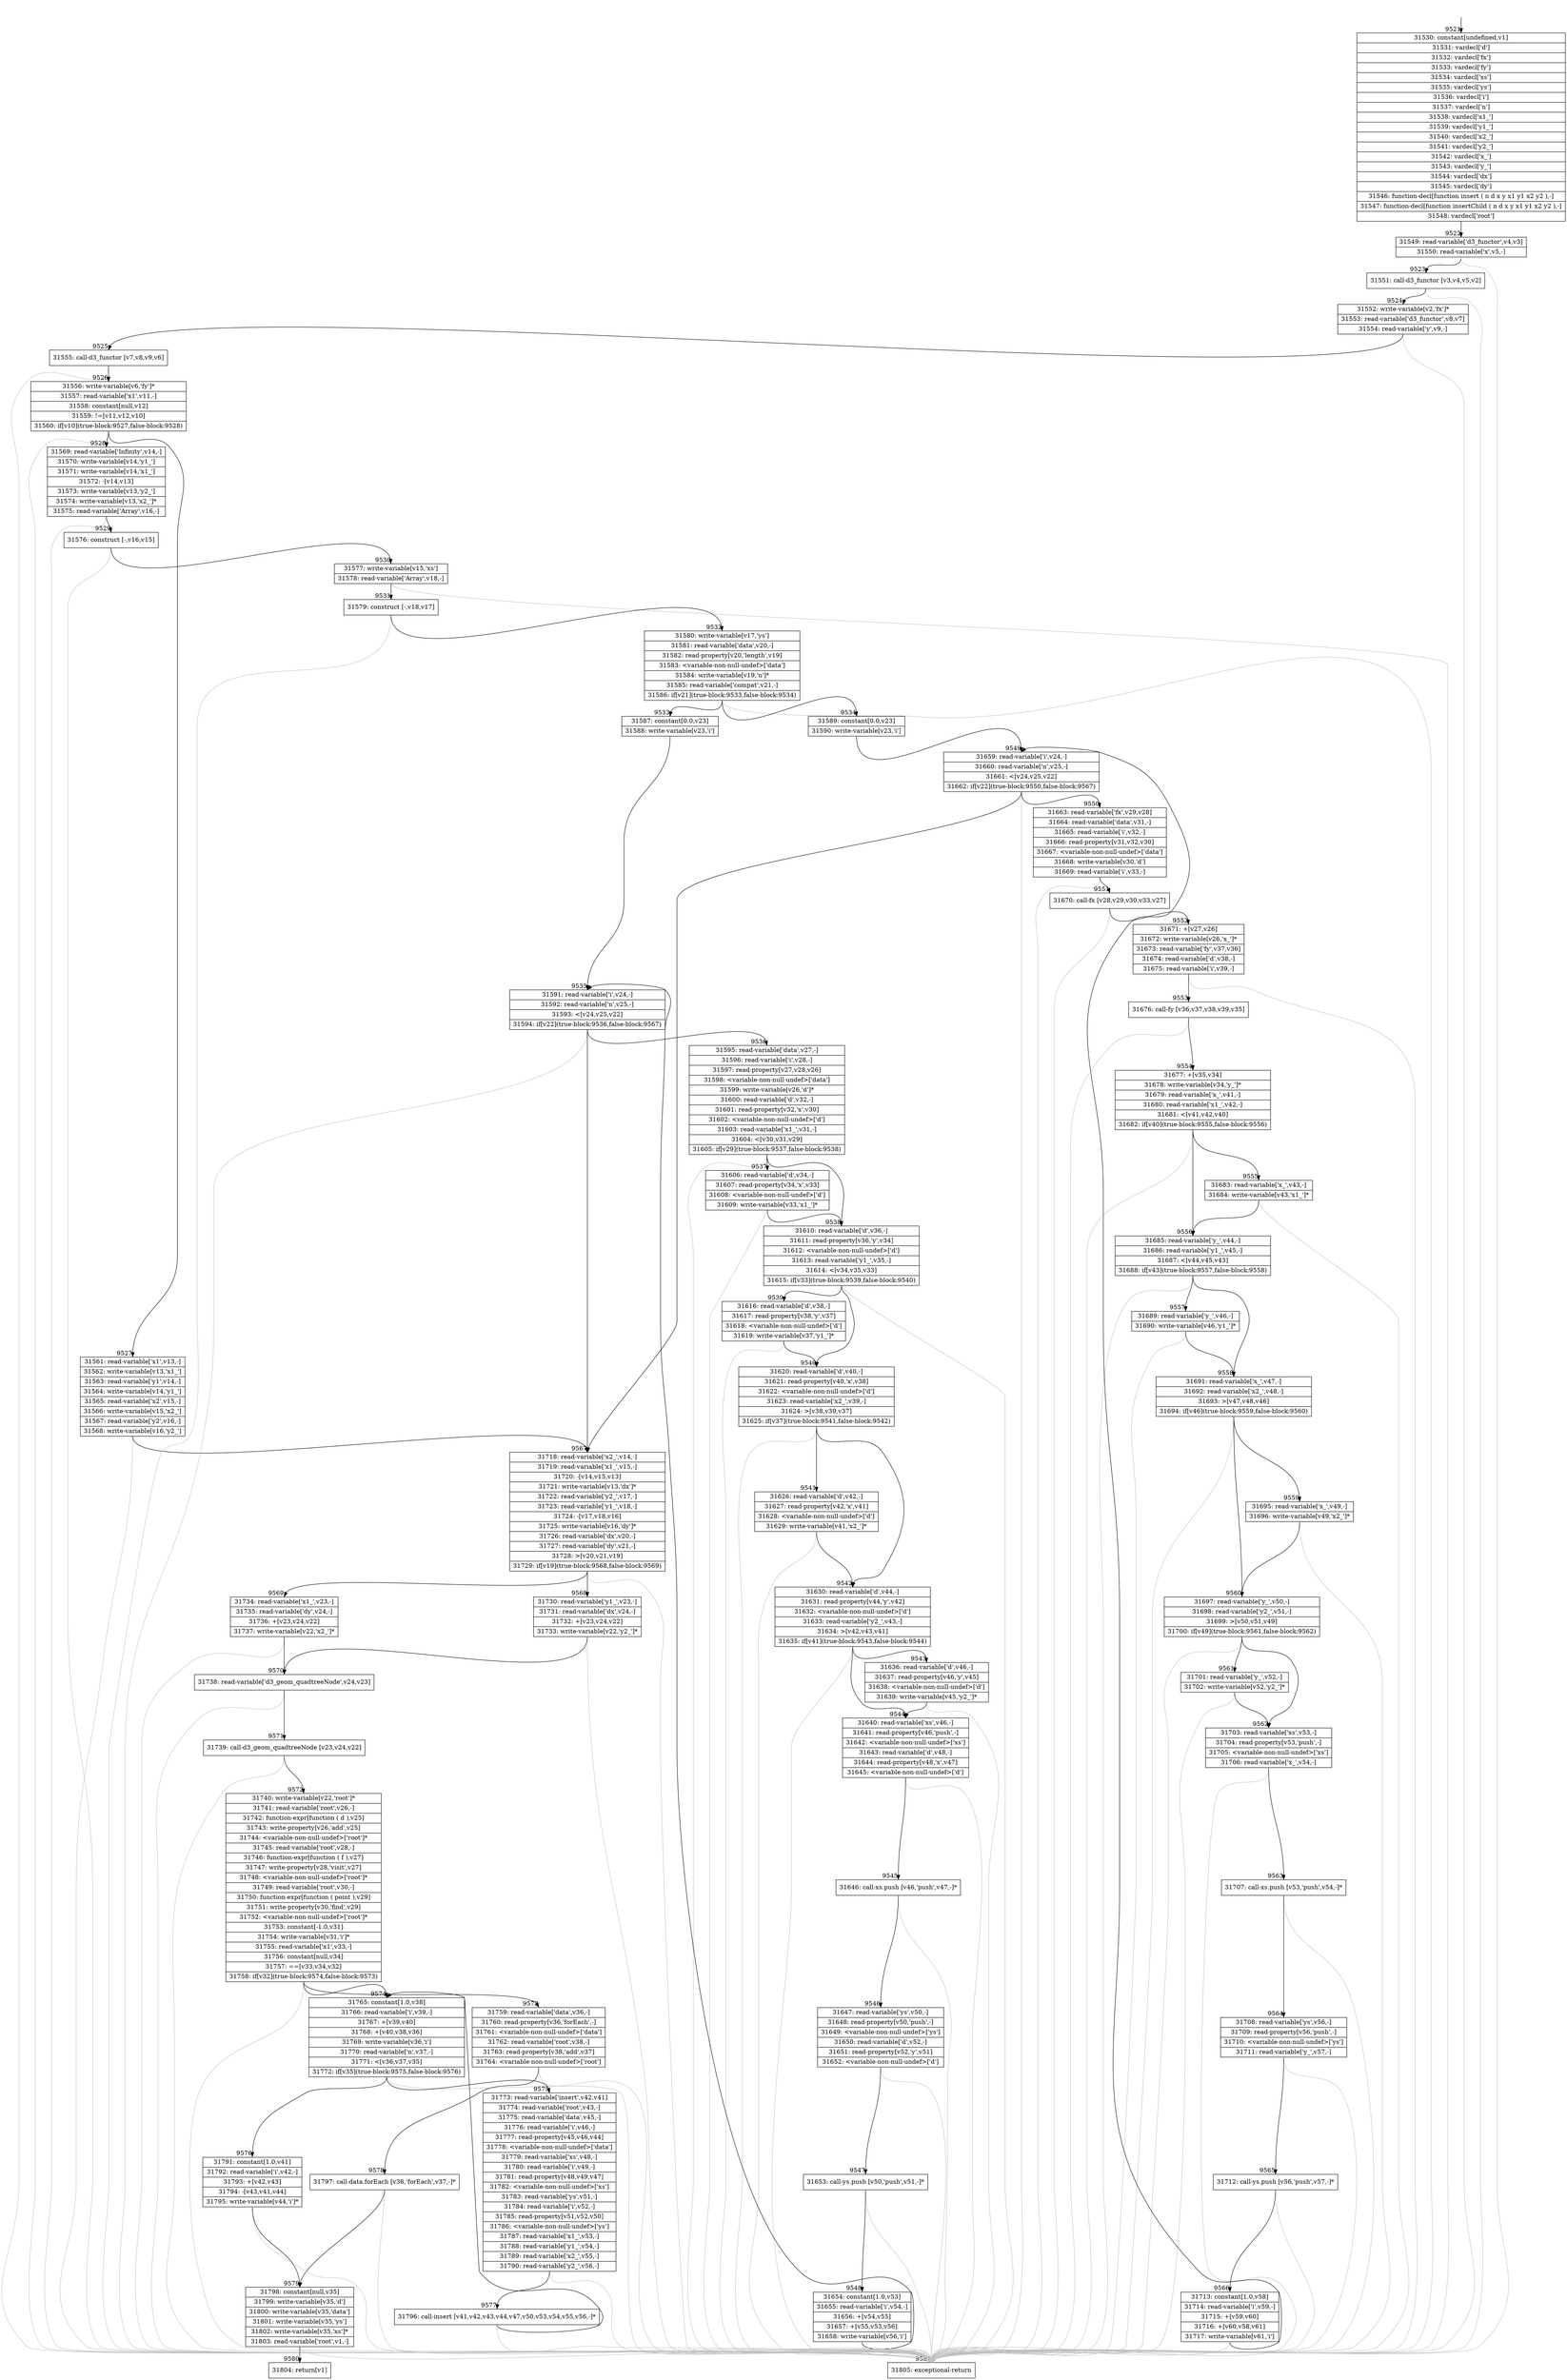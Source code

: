 digraph {
rankdir="TD"
BB_entry871[shape=none,label=""];
BB_entry871 -> BB9521 [tailport=s, headport=n, headlabel="    9521"]
BB9521 [shape=record label="{31530: constant[undefined,v1]|31531: vardecl['d']|31532: vardecl['fx']|31533: vardecl['fy']|31534: vardecl['xs']|31535: vardecl['ys']|31536: vardecl['i']|31537: vardecl['n']|31538: vardecl['x1_']|31539: vardecl['y1_']|31540: vardecl['x2_']|31541: vardecl['y2_']|31542: vardecl['x_']|31543: vardecl['y_']|31544: vardecl['dx']|31545: vardecl['dy']|31546: function-decl[function insert ( n d x y x1 y1 x2 y2 ),-]|31547: function-decl[function insertChild ( n d x y x1 y1 x2 y2 ),-]|31548: vardecl['root']}" ] 
BB9521 -> BB9522 [tailport=s, headport=n, headlabel="      9522"]
BB9522 [shape=record label="{31549: read-variable['d3_functor',v4,v3]|31550: read-variable['x',v5,-]}" ] 
BB9522 -> BB9523 [tailport=s, headport=n, headlabel="      9523"]
BB9522 -> BB9581 [tailport=s, headport=n, color=gray, headlabel="      9581"]
BB9523 [shape=record label="{31551: call-d3_functor [v3,v4,v5,v2]}" ] 
BB9523 -> BB9524 [tailport=s, headport=n, headlabel="      9524"]
BB9523 -> BB9581 [tailport=s, headport=n, color=gray]
BB9524 [shape=record label="{31552: write-variable[v2,'fx']*|31553: read-variable['d3_functor',v8,v7]|31554: read-variable['y',v9,-]}" ] 
BB9524 -> BB9525 [tailport=s, headport=n, headlabel="      9525"]
BB9524 -> BB9581 [tailport=s, headport=n, color=gray]
BB9525 [shape=record label="{31555: call-d3_functor [v7,v8,v9,v6]}" ] 
BB9525 -> BB9526 [tailport=s, headport=n, headlabel="      9526"]
BB9525 -> BB9581 [tailport=s, headport=n, color=gray]
BB9526 [shape=record label="{31556: write-variable[v6,'fy']*|31557: read-variable['x1',v11,-]|31558: constant[null,v12]|31559: !=[v11,v12,v10]|31560: if[v10](true-block:9527,false-block:9528)}" ] 
BB9526 -> BB9527 [tailport=s, headport=n, headlabel="      9527"]
BB9526 -> BB9528 [tailport=s, headport=n, headlabel="      9528"]
BB9526 -> BB9581 [tailport=s, headport=n, color=gray]
BB9527 [shape=record label="{31561: read-variable['x1',v13,-]|31562: write-variable[v13,'x1_']|31563: read-variable['y1',v14,-]|31564: write-variable[v14,'y1_']|31565: read-variable['x2',v15,-]|31566: write-variable[v15,'x2_']|31567: read-variable['y2',v16,-]|31568: write-variable[v16,'y2_']}" ] 
BB9527 -> BB9567 [tailport=s, headport=n, headlabel="      9567"]
BB9527 -> BB9581 [tailport=s, headport=n, color=gray]
BB9528 [shape=record label="{31569: read-variable['Infinity',v14,-]|31570: write-variable[v14,'y1_']|31571: write-variable[v14,'x1_']|31572: -[v14,v13]|31573: write-variable[v13,'y2_']|31574: write-variable[v13,'x2_']*|31575: read-variable['Array',v16,-]}" ] 
BB9528 -> BB9529 [tailport=s, headport=n, headlabel="      9529"]
BB9528 -> BB9581 [tailport=s, headport=n, color=gray]
BB9529 [shape=record label="{31576: construct [-,v16,v15]}" ] 
BB9529 -> BB9530 [tailport=s, headport=n, headlabel="      9530"]
BB9529 -> BB9581 [tailport=s, headport=n, color=gray]
BB9530 [shape=record label="{31577: write-variable[v15,'xs']|31578: read-variable['Array',v18,-]}" ] 
BB9530 -> BB9531 [tailport=s, headport=n, headlabel="      9531"]
BB9530 -> BB9581 [tailport=s, headport=n, color=gray]
BB9531 [shape=record label="{31579: construct [-,v18,v17]}" ] 
BB9531 -> BB9532 [tailport=s, headport=n, headlabel="      9532"]
BB9531 -> BB9581 [tailport=s, headport=n, color=gray]
BB9532 [shape=record label="{31580: write-variable[v17,'ys']|31581: read-variable['data',v20,-]|31582: read-property[v20,'length',v19]|31583: \<variable-non-null-undef\>['data']|31584: write-variable[v19,'n']*|31585: read-variable['compat',v21,-]|31586: if[v21](true-block:9533,false-block:9534)}" ] 
BB9532 -> BB9533 [tailport=s, headport=n, headlabel="      9533"]
BB9532 -> BB9534 [tailport=s, headport=n, headlabel="      9534"]
BB9532 -> BB9581 [tailport=s, headport=n, color=gray]
BB9533 [shape=record label="{31587: constant[0.0,v23]|31588: write-variable[v23,'i']}" ] 
BB9533 -> BB9535 [tailport=s, headport=n, headlabel="      9535"]
BB9534 [shape=record label="{31589: constant[0.0,v23]|31590: write-variable[v23,'i']}" ] 
BB9534 -> BB9549 [tailport=s, headport=n, headlabel="      9549"]
BB9535 [shape=record label="{31591: read-variable['i',v24,-]|31592: read-variable['n',v25,-]|31593: \<[v24,v25,v22]|31594: if[v22](true-block:9536,false-block:9567)}" ] 
BB9535 -> BB9536 [tailport=s, headport=n, headlabel="      9536"]
BB9535 -> BB9567 [tailport=s, headport=n]
BB9535 -> BB9581 [tailport=s, headport=n, color=gray]
BB9536 [shape=record label="{31595: read-variable['data',v27,-]|31596: read-variable['i',v28,-]|31597: read-property[v27,v28,v26]|31598: \<variable-non-null-undef\>['data']|31599: write-variable[v26,'d']*|31600: read-variable['d',v32,-]|31601: read-property[v32,'x',v30]|31602: \<variable-non-null-undef\>['d']|31603: read-variable['x1_',v31,-]|31604: \<[v30,v31,v29]|31605: if[v29](true-block:9537,false-block:9538)}" ] 
BB9536 -> BB9537 [tailport=s, headport=n, headlabel="      9537"]
BB9536 -> BB9538 [tailport=s, headport=n, headlabel="      9538"]
BB9536 -> BB9581 [tailport=s, headport=n, color=gray]
BB9537 [shape=record label="{31606: read-variable['d',v34,-]|31607: read-property[v34,'x',v33]|31608: \<variable-non-null-undef\>['d']|31609: write-variable[v33,'x1_']*}" ] 
BB9537 -> BB9538 [tailport=s, headport=n]
BB9537 -> BB9581 [tailport=s, headport=n, color=gray]
BB9538 [shape=record label="{31610: read-variable['d',v36,-]|31611: read-property[v36,'y',v34]|31612: \<variable-non-null-undef\>['d']|31613: read-variable['y1_',v35,-]|31614: \<[v34,v35,v33]|31615: if[v33](true-block:9539,false-block:9540)}" ] 
BB9538 -> BB9539 [tailport=s, headport=n, headlabel="      9539"]
BB9538 -> BB9540 [tailport=s, headport=n, headlabel="      9540"]
BB9538 -> BB9581 [tailport=s, headport=n, color=gray]
BB9539 [shape=record label="{31616: read-variable['d',v38,-]|31617: read-property[v38,'y',v37]|31618: \<variable-non-null-undef\>['d']|31619: write-variable[v37,'y1_']*}" ] 
BB9539 -> BB9540 [tailport=s, headport=n]
BB9539 -> BB9581 [tailport=s, headport=n, color=gray]
BB9540 [shape=record label="{31620: read-variable['d',v40,-]|31621: read-property[v40,'x',v38]|31622: \<variable-non-null-undef\>['d']|31623: read-variable['x2_',v39,-]|31624: \>[v38,v39,v37]|31625: if[v37](true-block:9541,false-block:9542)}" ] 
BB9540 -> BB9541 [tailport=s, headport=n, headlabel="      9541"]
BB9540 -> BB9542 [tailport=s, headport=n, headlabel="      9542"]
BB9540 -> BB9581 [tailport=s, headport=n, color=gray]
BB9541 [shape=record label="{31626: read-variable['d',v42,-]|31627: read-property[v42,'x',v41]|31628: \<variable-non-null-undef\>['d']|31629: write-variable[v41,'x2_']*}" ] 
BB9541 -> BB9542 [tailport=s, headport=n]
BB9541 -> BB9581 [tailport=s, headport=n, color=gray]
BB9542 [shape=record label="{31630: read-variable['d',v44,-]|31631: read-property[v44,'y',v42]|31632: \<variable-non-null-undef\>['d']|31633: read-variable['y2_',v43,-]|31634: \>[v42,v43,v41]|31635: if[v41](true-block:9543,false-block:9544)}" ] 
BB9542 -> BB9543 [tailport=s, headport=n, headlabel="      9543"]
BB9542 -> BB9544 [tailport=s, headport=n, headlabel="      9544"]
BB9542 -> BB9581 [tailport=s, headport=n, color=gray]
BB9543 [shape=record label="{31636: read-variable['d',v46,-]|31637: read-property[v46,'y',v45]|31638: \<variable-non-null-undef\>['d']|31639: write-variable[v45,'y2_']*}" ] 
BB9543 -> BB9544 [tailport=s, headport=n]
BB9543 -> BB9581 [tailport=s, headport=n, color=gray]
BB9544 [shape=record label="{31640: read-variable['xs',v46,-]|31641: read-property[v46,'push',-]|31642: \<variable-non-null-undef\>['xs']|31643: read-variable['d',v48,-]|31644: read-property[v48,'x',v47]|31645: \<variable-non-null-undef\>['d']}" ] 
BB9544 -> BB9545 [tailport=s, headport=n, headlabel="      9545"]
BB9544 -> BB9581 [tailport=s, headport=n, color=gray]
BB9545 [shape=record label="{31646: call-xs.push [v46,'push',v47,-]*}" ] 
BB9545 -> BB9546 [tailport=s, headport=n, headlabel="      9546"]
BB9545 -> BB9581 [tailport=s, headport=n, color=gray]
BB9546 [shape=record label="{31647: read-variable['ys',v50,-]|31648: read-property[v50,'push',-]|31649: \<variable-non-null-undef\>['ys']|31650: read-variable['d',v52,-]|31651: read-property[v52,'y',v51]|31652: \<variable-non-null-undef\>['d']}" ] 
BB9546 -> BB9547 [tailport=s, headport=n, headlabel="      9547"]
BB9546 -> BB9581 [tailport=s, headport=n, color=gray]
BB9547 [shape=record label="{31653: call-ys.push [v50,'push',v51,-]*}" ] 
BB9547 -> BB9548 [tailport=s, headport=n, headlabel="      9548"]
BB9547 -> BB9581 [tailport=s, headport=n, color=gray]
BB9548 [shape=record label="{31654: constant[1.0,v53]|31655: read-variable['i',v54,-]|31656: +[v54,v55]|31657: +[v55,v53,v56]|31658: write-variable[v56,'i']}" ] 
BB9548 -> BB9535 [tailport=s, headport=n]
BB9548 -> BB9581 [tailport=s, headport=n, color=gray]
BB9549 [shape=record label="{31659: read-variable['i',v24,-]|31660: read-variable['n',v25,-]|31661: \<[v24,v25,v22]|31662: if[v22](true-block:9550,false-block:9567)}" ] 
BB9549 -> BB9550 [tailport=s, headport=n, headlabel="      9550"]
BB9549 -> BB9567 [tailport=s, headport=n]
BB9549 -> BB9581 [tailport=s, headport=n, color=gray]
BB9550 [shape=record label="{31663: read-variable['fx',v29,v28]|31664: read-variable['data',v31,-]|31665: read-variable['i',v32,-]|31666: read-property[v31,v32,v30]|31667: \<variable-non-null-undef\>['data']|31668: write-variable[v30,'d']|31669: read-variable['i',v33,-]}" ] 
BB9550 -> BB9551 [tailport=s, headport=n, headlabel="      9551"]
BB9550 -> BB9581 [tailport=s, headport=n, color=gray]
BB9551 [shape=record label="{31670: call-fx [v28,v29,v30,v33,v27]}" ] 
BB9551 -> BB9552 [tailport=s, headport=n, headlabel="      9552"]
BB9551 -> BB9581 [tailport=s, headport=n, color=gray]
BB9552 [shape=record label="{31671: +[v27,v26]|31672: write-variable[v26,'x_']*|31673: read-variable['fy',v37,v36]|31674: read-variable['d',v38,-]|31675: read-variable['i',v39,-]}" ] 
BB9552 -> BB9553 [tailport=s, headport=n, headlabel="      9553"]
BB9552 -> BB9581 [tailport=s, headport=n, color=gray]
BB9553 [shape=record label="{31676: call-fy [v36,v37,v38,v39,v35]}" ] 
BB9553 -> BB9554 [tailport=s, headport=n, headlabel="      9554"]
BB9553 -> BB9581 [tailport=s, headport=n, color=gray]
BB9554 [shape=record label="{31677: +[v35,v34]|31678: write-variable[v34,'y_']*|31679: read-variable['x_',v41,-]|31680: read-variable['x1_',v42,-]|31681: \<[v41,v42,v40]|31682: if[v40](true-block:9555,false-block:9556)}" ] 
BB9554 -> BB9555 [tailport=s, headport=n, headlabel="      9555"]
BB9554 -> BB9556 [tailport=s, headport=n, headlabel="      9556"]
BB9554 -> BB9581 [tailport=s, headport=n, color=gray]
BB9555 [shape=record label="{31683: read-variable['x_',v43,-]|31684: write-variable[v43,'x1_']*}" ] 
BB9555 -> BB9556 [tailport=s, headport=n]
BB9555 -> BB9581 [tailport=s, headport=n, color=gray]
BB9556 [shape=record label="{31685: read-variable['y_',v44,-]|31686: read-variable['y1_',v45,-]|31687: \<[v44,v45,v43]|31688: if[v43](true-block:9557,false-block:9558)}" ] 
BB9556 -> BB9557 [tailport=s, headport=n, headlabel="      9557"]
BB9556 -> BB9558 [tailport=s, headport=n, headlabel="      9558"]
BB9556 -> BB9581 [tailport=s, headport=n, color=gray]
BB9557 [shape=record label="{31689: read-variable['y_',v46,-]|31690: write-variable[v46,'y1_']*}" ] 
BB9557 -> BB9558 [tailport=s, headport=n]
BB9557 -> BB9581 [tailport=s, headport=n, color=gray]
BB9558 [shape=record label="{31691: read-variable['x_',v47,-]|31692: read-variable['x2_',v48,-]|31693: \>[v47,v48,v46]|31694: if[v46](true-block:9559,false-block:9560)}" ] 
BB9558 -> BB9559 [tailport=s, headport=n, headlabel="      9559"]
BB9558 -> BB9560 [tailport=s, headport=n, headlabel="      9560"]
BB9558 -> BB9581 [tailport=s, headport=n, color=gray]
BB9559 [shape=record label="{31695: read-variable['x_',v49,-]|31696: write-variable[v49,'x2_']*}" ] 
BB9559 -> BB9560 [tailport=s, headport=n]
BB9559 -> BB9581 [tailport=s, headport=n, color=gray]
BB9560 [shape=record label="{31697: read-variable['y_',v50,-]|31698: read-variable['y2_',v51,-]|31699: \>[v50,v51,v49]|31700: if[v49](true-block:9561,false-block:9562)}" ] 
BB9560 -> BB9561 [tailport=s, headport=n, headlabel="      9561"]
BB9560 -> BB9562 [tailport=s, headport=n, headlabel="      9562"]
BB9560 -> BB9581 [tailport=s, headport=n, color=gray]
BB9561 [shape=record label="{31701: read-variable['y_',v52,-]|31702: write-variable[v52,'y2_']*}" ] 
BB9561 -> BB9562 [tailport=s, headport=n]
BB9561 -> BB9581 [tailport=s, headport=n, color=gray]
BB9562 [shape=record label="{31703: read-variable['xs',v53,-]|31704: read-property[v53,'push',-]|31705: \<variable-non-null-undef\>['xs']|31706: read-variable['x_',v54,-]}" ] 
BB9562 -> BB9563 [tailport=s, headport=n, headlabel="      9563"]
BB9562 -> BB9581 [tailport=s, headport=n, color=gray]
BB9563 [shape=record label="{31707: call-xs.push [v53,'push',v54,-]*}" ] 
BB9563 -> BB9564 [tailport=s, headport=n, headlabel="      9564"]
BB9563 -> BB9581 [tailport=s, headport=n, color=gray]
BB9564 [shape=record label="{31708: read-variable['ys',v56,-]|31709: read-property[v56,'push',-]|31710: \<variable-non-null-undef\>['ys']|31711: read-variable['y_',v57,-]}" ] 
BB9564 -> BB9565 [tailport=s, headport=n, headlabel="      9565"]
BB9564 -> BB9581 [tailport=s, headport=n, color=gray]
BB9565 [shape=record label="{31712: call-ys.push [v56,'push',v57,-]*}" ] 
BB9565 -> BB9566 [tailport=s, headport=n, headlabel="      9566"]
BB9565 -> BB9581 [tailport=s, headport=n, color=gray]
BB9566 [shape=record label="{31713: constant[1.0,v58]|31714: read-variable['i',v59,-]|31715: +[v59,v60]|31716: +[v60,v58,v61]|31717: write-variable[v61,'i']}" ] 
BB9566 -> BB9549 [tailport=s, headport=n]
BB9566 -> BB9581 [tailport=s, headport=n, color=gray]
BB9567 [shape=record label="{31718: read-variable['x2_',v14,-]|31719: read-variable['x1_',v15,-]|31720: -[v14,v15,v13]|31721: write-variable[v13,'dx']*|31722: read-variable['y2_',v17,-]|31723: read-variable['y1_',v18,-]|31724: -[v17,v18,v16]|31725: write-variable[v16,'dy']*|31726: read-variable['dx',v20,-]|31727: read-variable['dy',v21,-]|31728: \>[v20,v21,v19]|31729: if[v19](true-block:9568,false-block:9569)}" ] 
BB9567 -> BB9568 [tailport=s, headport=n, headlabel="      9568"]
BB9567 -> BB9569 [tailport=s, headport=n, headlabel="      9569"]
BB9567 -> BB9581 [tailport=s, headport=n, color=gray]
BB9568 [shape=record label="{31730: read-variable['y1_',v23,-]|31731: read-variable['dx',v24,-]|31732: +[v23,v24,v22]|31733: write-variable[v22,'y2_']*}" ] 
BB9568 -> BB9570 [tailport=s, headport=n, headlabel="      9570"]
BB9568 -> BB9581 [tailport=s, headport=n, color=gray]
BB9569 [shape=record label="{31734: read-variable['x1_',v23,-]|31735: read-variable['dy',v24,-]|31736: +[v23,v24,v22]|31737: write-variable[v22,'x2_']*}" ] 
BB9569 -> BB9570 [tailport=s, headport=n]
BB9569 -> BB9581 [tailport=s, headport=n, color=gray]
BB9570 [shape=record label="{31738: read-variable['d3_geom_quadtreeNode',v24,v23]}" ] 
BB9570 -> BB9571 [tailport=s, headport=n, headlabel="      9571"]
BB9570 -> BB9581 [tailport=s, headport=n, color=gray]
BB9571 [shape=record label="{31739: call-d3_geom_quadtreeNode [v23,v24,v22]}" ] 
BB9571 -> BB9572 [tailport=s, headport=n, headlabel="      9572"]
BB9571 -> BB9581 [tailport=s, headport=n, color=gray]
BB9572 [shape=record label="{31740: write-variable[v22,'root']*|31741: read-variable['root',v26,-]|31742: function-expr[function ( d ),v25]|31743: write-property[v26,'add',v25]|31744: \<variable-non-null-undef\>['root']*|31745: read-variable['root',v28,-]|31746: function-expr[function ( f ),v27]|31747: write-property[v28,'visit',v27]|31748: \<variable-non-null-undef\>['root']*|31749: read-variable['root',v30,-]|31750: function-expr[function ( point ),v29]|31751: write-property[v30,'find',v29]|31752: \<variable-non-null-undef\>['root']*|31753: constant[-1.0,v31]|31754: write-variable[v31,'i']*|31755: read-variable['x1',v33,-]|31756: constant[null,v34]|31757: ==[v33,v34,v32]|31758: if[v32](true-block:9574,false-block:9573)}" ] 
BB9572 -> BB9574 [tailport=s, headport=n, headlabel="      9574"]
BB9572 -> BB9573 [tailport=s, headport=n, headlabel="      9573"]
BB9572 -> BB9581 [tailport=s, headport=n, color=gray]
BB9573 [shape=record label="{31759: read-variable['data',v36,-]|31760: read-property[v36,'forEach',-]|31761: \<variable-non-null-undef\>['data']|31762: read-variable['root',v38,-]|31763: read-property[v38,'add',v37]|31764: \<variable-non-null-undef\>['root']}" ] 
BB9573 -> BB9578 [tailport=s, headport=n, headlabel="      9578"]
BB9573 -> BB9581 [tailport=s, headport=n, color=gray]
BB9574 [shape=record label="{31765: constant[1.0,v38]|31766: read-variable['i',v39,-]|31767: +[v39,v40]|31768: +[v40,v38,v36]|31769: write-variable[v36,'i']|31770: read-variable['n',v37,-]|31771: \<[v36,v37,v35]|31772: if[v35](true-block:9575,false-block:9576)}" ] 
BB9574 -> BB9575 [tailport=s, headport=n, headlabel="      9575"]
BB9574 -> BB9576 [tailport=s, headport=n, headlabel="      9576"]
BB9574 -> BB9581 [tailport=s, headport=n, color=gray]
BB9575 [shape=record label="{31773: read-variable['insert',v42,v41]|31774: read-variable['root',v43,-]|31775: read-variable['data',v45,-]|31776: read-variable['i',v46,-]|31777: read-property[v45,v46,v44]|31778: \<variable-non-null-undef\>['data']|31779: read-variable['xs',v48,-]|31780: read-variable['i',v49,-]|31781: read-property[v48,v49,v47]|31782: \<variable-non-null-undef\>['xs']|31783: read-variable['ys',v51,-]|31784: read-variable['i',v52,-]|31785: read-property[v51,v52,v50]|31786: \<variable-non-null-undef\>['ys']|31787: read-variable['x1_',v53,-]|31788: read-variable['y1_',v54,-]|31789: read-variable['x2_',v55,-]|31790: read-variable['y2_',v56,-]}" ] 
BB9575 -> BB9577 [tailport=s, headport=n, headlabel="      9577"]
BB9575 -> BB9581 [tailport=s, headport=n, color=gray]
BB9576 [shape=record label="{31791: constant[1.0,v41]|31792: read-variable['i',v42,-]|31793: +[v42,v43]|31794: -[v43,v41,v44]|31795: write-variable[v44,'i']*}" ] 
BB9576 -> BB9579 [tailport=s, headport=n, headlabel="      9579"]
BB9576 -> BB9581 [tailport=s, headport=n, color=gray]
BB9577 [shape=record label="{31796: call-insert [v41,v42,v43,v44,v47,v50,v53,v54,v55,v56,-]*}" ] 
BB9577 -> BB9574 [tailport=s, headport=n]
BB9577 -> BB9581 [tailport=s, headport=n, color=gray]
BB9578 [shape=record label="{31797: call-data.forEach [v36,'forEach',v37,-]*}" ] 
BB9578 -> BB9579 [tailport=s, headport=n]
BB9578 -> BB9581 [tailport=s, headport=n, color=gray]
BB9579 [shape=record label="{31798: constant[null,v35]|31799: write-variable[v35,'d']|31800: write-variable[v35,'data']|31801: write-variable[v35,'ys']|31802: write-variable[v35,'xs']*|31803: read-variable['root',v1,-]}" ] 
BB9579 -> BB9580 [tailport=s, headport=n, headlabel="      9580"]
BB9579 -> BB9581 [tailport=s, headport=n, color=gray]
BB9580 [shape=record label="{31804: return[v1]}" ] 
BB9581 [shape=record label="{31805: exceptional-return}" ] 
//#$~ 5629
}
